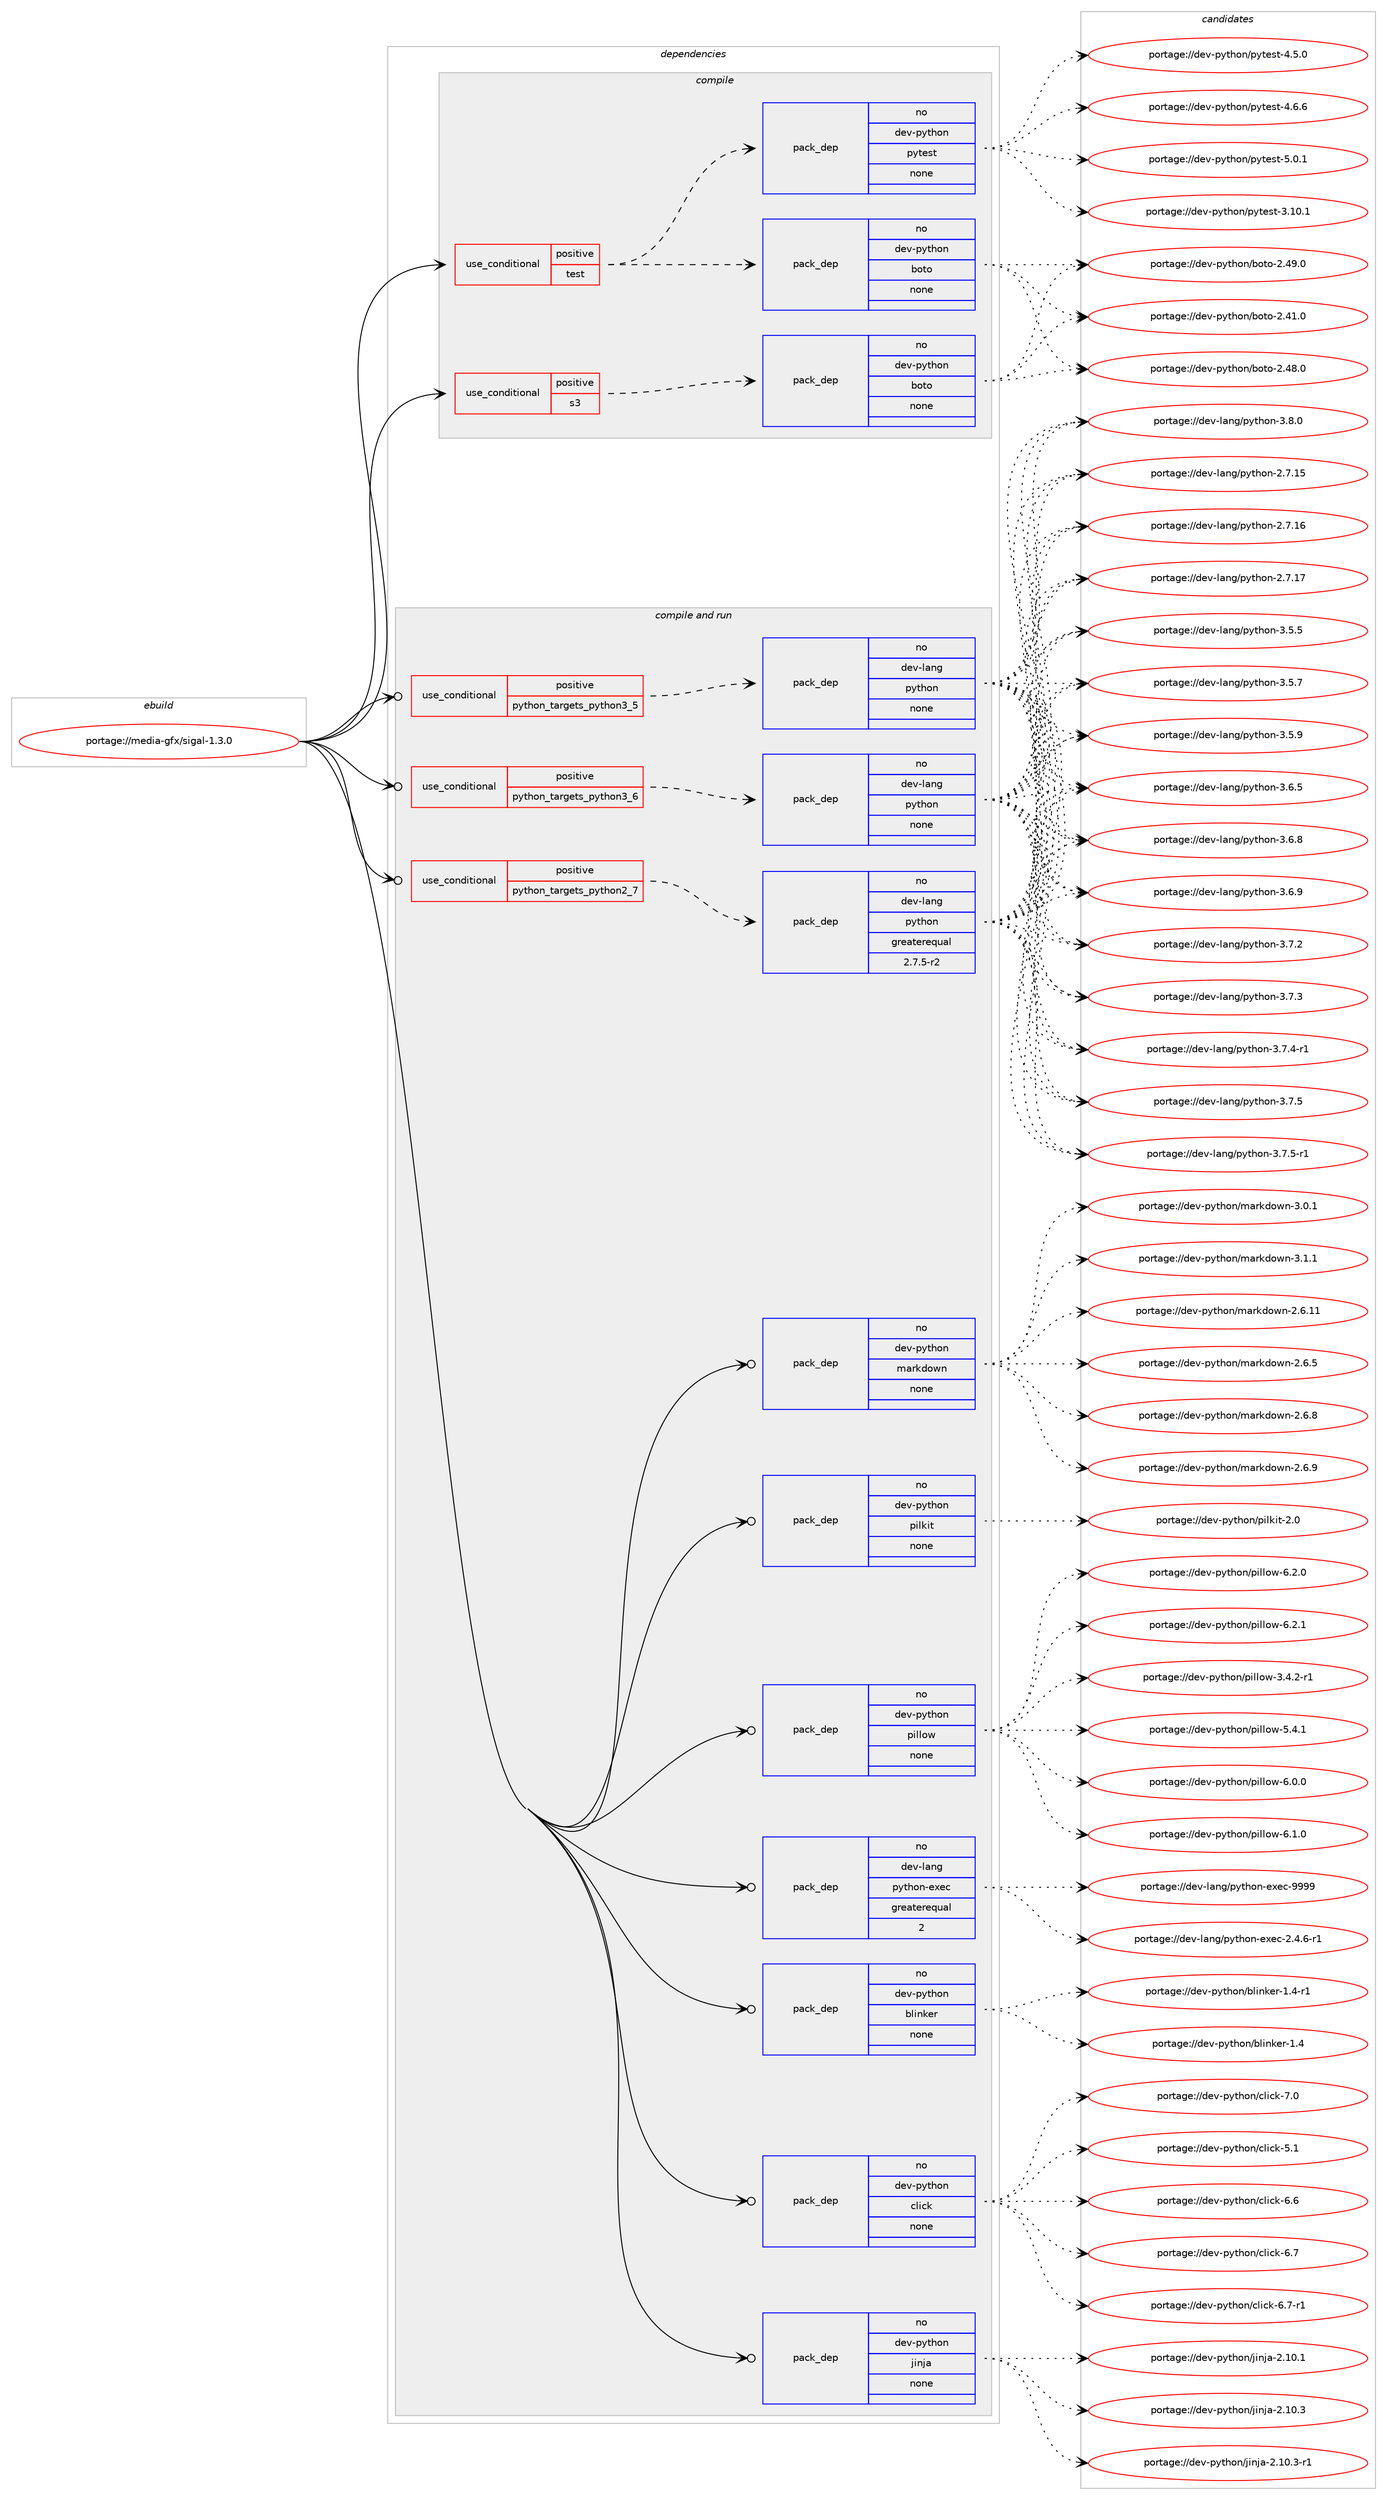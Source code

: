 digraph prolog {

# *************
# Graph options
# *************

newrank=true;
concentrate=true;
compound=true;
graph [rankdir=LR,fontname=Helvetica,fontsize=10,ranksep=1.5];#, ranksep=2.5, nodesep=0.2];
edge  [arrowhead=vee];
node  [fontname=Helvetica,fontsize=10];

# **********
# The ebuild
# **********

subgraph cluster_leftcol {
color=gray;
rank=same;
label=<<i>ebuild</i>>;
id [label="portage://media-gfx/sigal-1.3.0", color=red, width=4, href="../media-gfx/sigal-1.3.0.svg"];
}

# ****************
# The dependencies
# ****************

subgraph cluster_midcol {
color=gray;
label=<<i>dependencies</i>>;
subgraph cluster_compile {
fillcolor="#eeeeee";
style=filled;
label=<<i>compile</i>>;
subgraph cond78982 {
dependency316400 [label=<<TABLE BORDER="0" CELLBORDER="1" CELLSPACING="0" CELLPADDING="4"><TR><TD ROWSPAN="3" CELLPADDING="10">use_conditional</TD></TR><TR><TD>positive</TD></TR><TR><TD>s3</TD></TR></TABLE>>, shape=none, color=red];
subgraph pack232322 {
dependency316401 [label=<<TABLE BORDER="0" CELLBORDER="1" CELLSPACING="0" CELLPADDING="4" WIDTH="220"><TR><TD ROWSPAN="6" CELLPADDING="30">pack_dep</TD></TR><TR><TD WIDTH="110">no</TD></TR><TR><TD>dev-python</TD></TR><TR><TD>boto</TD></TR><TR><TD>none</TD></TR><TR><TD></TD></TR></TABLE>>, shape=none, color=blue];
}
dependency316400:e -> dependency316401:w [weight=20,style="dashed",arrowhead="vee"];
}
id:e -> dependency316400:w [weight=20,style="solid",arrowhead="vee"];
subgraph cond78983 {
dependency316402 [label=<<TABLE BORDER="0" CELLBORDER="1" CELLSPACING="0" CELLPADDING="4"><TR><TD ROWSPAN="3" CELLPADDING="10">use_conditional</TD></TR><TR><TD>positive</TD></TR><TR><TD>test</TD></TR></TABLE>>, shape=none, color=red];
subgraph pack232323 {
dependency316403 [label=<<TABLE BORDER="0" CELLBORDER="1" CELLSPACING="0" CELLPADDING="4" WIDTH="220"><TR><TD ROWSPAN="6" CELLPADDING="30">pack_dep</TD></TR><TR><TD WIDTH="110">no</TD></TR><TR><TD>dev-python</TD></TR><TR><TD>boto</TD></TR><TR><TD>none</TD></TR><TR><TD></TD></TR></TABLE>>, shape=none, color=blue];
}
dependency316402:e -> dependency316403:w [weight=20,style="dashed",arrowhead="vee"];
subgraph pack232324 {
dependency316404 [label=<<TABLE BORDER="0" CELLBORDER="1" CELLSPACING="0" CELLPADDING="4" WIDTH="220"><TR><TD ROWSPAN="6" CELLPADDING="30">pack_dep</TD></TR><TR><TD WIDTH="110">no</TD></TR><TR><TD>dev-python</TD></TR><TR><TD>pytest</TD></TR><TR><TD>none</TD></TR><TR><TD></TD></TR></TABLE>>, shape=none, color=blue];
}
dependency316402:e -> dependency316404:w [weight=20,style="dashed",arrowhead="vee"];
}
id:e -> dependency316402:w [weight=20,style="solid",arrowhead="vee"];
}
subgraph cluster_compileandrun {
fillcolor="#eeeeee";
style=filled;
label=<<i>compile and run</i>>;
subgraph cond78984 {
dependency316405 [label=<<TABLE BORDER="0" CELLBORDER="1" CELLSPACING="0" CELLPADDING="4"><TR><TD ROWSPAN="3" CELLPADDING="10">use_conditional</TD></TR><TR><TD>positive</TD></TR><TR><TD>python_targets_python2_7</TD></TR></TABLE>>, shape=none, color=red];
subgraph pack232325 {
dependency316406 [label=<<TABLE BORDER="0" CELLBORDER="1" CELLSPACING="0" CELLPADDING="4" WIDTH="220"><TR><TD ROWSPAN="6" CELLPADDING="30">pack_dep</TD></TR><TR><TD WIDTH="110">no</TD></TR><TR><TD>dev-lang</TD></TR><TR><TD>python</TD></TR><TR><TD>greaterequal</TD></TR><TR><TD>2.7.5-r2</TD></TR></TABLE>>, shape=none, color=blue];
}
dependency316405:e -> dependency316406:w [weight=20,style="dashed",arrowhead="vee"];
}
id:e -> dependency316405:w [weight=20,style="solid",arrowhead="odotvee"];
subgraph cond78985 {
dependency316407 [label=<<TABLE BORDER="0" CELLBORDER="1" CELLSPACING="0" CELLPADDING="4"><TR><TD ROWSPAN="3" CELLPADDING="10">use_conditional</TD></TR><TR><TD>positive</TD></TR><TR><TD>python_targets_python3_5</TD></TR></TABLE>>, shape=none, color=red];
subgraph pack232326 {
dependency316408 [label=<<TABLE BORDER="0" CELLBORDER="1" CELLSPACING="0" CELLPADDING="4" WIDTH="220"><TR><TD ROWSPAN="6" CELLPADDING="30">pack_dep</TD></TR><TR><TD WIDTH="110">no</TD></TR><TR><TD>dev-lang</TD></TR><TR><TD>python</TD></TR><TR><TD>none</TD></TR><TR><TD></TD></TR></TABLE>>, shape=none, color=blue];
}
dependency316407:e -> dependency316408:w [weight=20,style="dashed",arrowhead="vee"];
}
id:e -> dependency316407:w [weight=20,style="solid",arrowhead="odotvee"];
subgraph cond78986 {
dependency316409 [label=<<TABLE BORDER="0" CELLBORDER="1" CELLSPACING="0" CELLPADDING="4"><TR><TD ROWSPAN="3" CELLPADDING="10">use_conditional</TD></TR><TR><TD>positive</TD></TR><TR><TD>python_targets_python3_6</TD></TR></TABLE>>, shape=none, color=red];
subgraph pack232327 {
dependency316410 [label=<<TABLE BORDER="0" CELLBORDER="1" CELLSPACING="0" CELLPADDING="4" WIDTH="220"><TR><TD ROWSPAN="6" CELLPADDING="30">pack_dep</TD></TR><TR><TD WIDTH="110">no</TD></TR><TR><TD>dev-lang</TD></TR><TR><TD>python</TD></TR><TR><TD>none</TD></TR><TR><TD></TD></TR></TABLE>>, shape=none, color=blue];
}
dependency316409:e -> dependency316410:w [weight=20,style="dashed",arrowhead="vee"];
}
id:e -> dependency316409:w [weight=20,style="solid",arrowhead="odotvee"];
subgraph pack232328 {
dependency316411 [label=<<TABLE BORDER="0" CELLBORDER="1" CELLSPACING="0" CELLPADDING="4" WIDTH="220"><TR><TD ROWSPAN="6" CELLPADDING="30">pack_dep</TD></TR><TR><TD WIDTH="110">no</TD></TR><TR><TD>dev-lang</TD></TR><TR><TD>python-exec</TD></TR><TR><TD>greaterequal</TD></TR><TR><TD>2</TD></TR></TABLE>>, shape=none, color=blue];
}
id:e -> dependency316411:w [weight=20,style="solid",arrowhead="odotvee"];
subgraph pack232329 {
dependency316412 [label=<<TABLE BORDER="0" CELLBORDER="1" CELLSPACING="0" CELLPADDING="4" WIDTH="220"><TR><TD ROWSPAN="6" CELLPADDING="30">pack_dep</TD></TR><TR><TD WIDTH="110">no</TD></TR><TR><TD>dev-python</TD></TR><TR><TD>blinker</TD></TR><TR><TD>none</TD></TR><TR><TD></TD></TR></TABLE>>, shape=none, color=blue];
}
id:e -> dependency316412:w [weight=20,style="solid",arrowhead="odotvee"];
subgraph pack232330 {
dependency316413 [label=<<TABLE BORDER="0" CELLBORDER="1" CELLSPACING="0" CELLPADDING="4" WIDTH="220"><TR><TD ROWSPAN="6" CELLPADDING="30">pack_dep</TD></TR><TR><TD WIDTH="110">no</TD></TR><TR><TD>dev-python</TD></TR><TR><TD>click</TD></TR><TR><TD>none</TD></TR><TR><TD></TD></TR></TABLE>>, shape=none, color=blue];
}
id:e -> dependency316413:w [weight=20,style="solid",arrowhead="odotvee"];
subgraph pack232331 {
dependency316414 [label=<<TABLE BORDER="0" CELLBORDER="1" CELLSPACING="0" CELLPADDING="4" WIDTH="220"><TR><TD ROWSPAN="6" CELLPADDING="30">pack_dep</TD></TR><TR><TD WIDTH="110">no</TD></TR><TR><TD>dev-python</TD></TR><TR><TD>jinja</TD></TR><TR><TD>none</TD></TR><TR><TD></TD></TR></TABLE>>, shape=none, color=blue];
}
id:e -> dependency316414:w [weight=20,style="solid",arrowhead="odotvee"];
subgraph pack232332 {
dependency316415 [label=<<TABLE BORDER="0" CELLBORDER="1" CELLSPACING="0" CELLPADDING="4" WIDTH="220"><TR><TD ROWSPAN="6" CELLPADDING="30">pack_dep</TD></TR><TR><TD WIDTH="110">no</TD></TR><TR><TD>dev-python</TD></TR><TR><TD>markdown</TD></TR><TR><TD>none</TD></TR><TR><TD></TD></TR></TABLE>>, shape=none, color=blue];
}
id:e -> dependency316415:w [weight=20,style="solid",arrowhead="odotvee"];
subgraph pack232333 {
dependency316416 [label=<<TABLE BORDER="0" CELLBORDER="1" CELLSPACING="0" CELLPADDING="4" WIDTH="220"><TR><TD ROWSPAN="6" CELLPADDING="30">pack_dep</TD></TR><TR><TD WIDTH="110">no</TD></TR><TR><TD>dev-python</TD></TR><TR><TD>pilkit</TD></TR><TR><TD>none</TD></TR><TR><TD></TD></TR></TABLE>>, shape=none, color=blue];
}
id:e -> dependency316416:w [weight=20,style="solid",arrowhead="odotvee"];
subgraph pack232334 {
dependency316417 [label=<<TABLE BORDER="0" CELLBORDER="1" CELLSPACING="0" CELLPADDING="4" WIDTH="220"><TR><TD ROWSPAN="6" CELLPADDING="30">pack_dep</TD></TR><TR><TD WIDTH="110">no</TD></TR><TR><TD>dev-python</TD></TR><TR><TD>pillow</TD></TR><TR><TD>none</TD></TR><TR><TD></TD></TR></TABLE>>, shape=none, color=blue];
}
id:e -> dependency316417:w [weight=20,style="solid",arrowhead="odotvee"];
}
subgraph cluster_run {
fillcolor="#eeeeee";
style=filled;
label=<<i>run</i>>;
}
}

# **************
# The candidates
# **************

subgraph cluster_choices {
rank=same;
color=gray;
label=<<i>candidates</i>>;

subgraph choice232322 {
color=black;
nodesep=1;
choiceportage10010111845112121116104111110479811111611145504652494648 [label="portage://dev-python/boto-2.41.0", color=red, width=4,href="../dev-python/boto-2.41.0.svg"];
choiceportage10010111845112121116104111110479811111611145504652564648 [label="portage://dev-python/boto-2.48.0", color=red, width=4,href="../dev-python/boto-2.48.0.svg"];
choiceportage10010111845112121116104111110479811111611145504652574648 [label="portage://dev-python/boto-2.49.0", color=red, width=4,href="../dev-python/boto-2.49.0.svg"];
dependency316401:e -> choiceportage10010111845112121116104111110479811111611145504652494648:w [style=dotted,weight="100"];
dependency316401:e -> choiceportage10010111845112121116104111110479811111611145504652564648:w [style=dotted,weight="100"];
dependency316401:e -> choiceportage10010111845112121116104111110479811111611145504652574648:w [style=dotted,weight="100"];
}
subgraph choice232323 {
color=black;
nodesep=1;
choiceportage10010111845112121116104111110479811111611145504652494648 [label="portage://dev-python/boto-2.41.0", color=red, width=4,href="../dev-python/boto-2.41.0.svg"];
choiceportage10010111845112121116104111110479811111611145504652564648 [label="portage://dev-python/boto-2.48.0", color=red, width=4,href="../dev-python/boto-2.48.0.svg"];
choiceportage10010111845112121116104111110479811111611145504652574648 [label="portage://dev-python/boto-2.49.0", color=red, width=4,href="../dev-python/boto-2.49.0.svg"];
dependency316403:e -> choiceportage10010111845112121116104111110479811111611145504652494648:w [style=dotted,weight="100"];
dependency316403:e -> choiceportage10010111845112121116104111110479811111611145504652564648:w [style=dotted,weight="100"];
dependency316403:e -> choiceportage10010111845112121116104111110479811111611145504652574648:w [style=dotted,weight="100"];
}
subgraph choice232324 {
color=black;
nodesep=1;
choiceportage100101118451121211161041111104711212111610111511645514649484649 [label="portage://dev-python/pytest-3.10.1", color=red, width=4,href="../dev-python/pytest-3.10.1.svg"];
choiceportage1001011184511212111610411111047112121116101115116455246534648 [label="portage://dev-python/pytest-4.5.0", color=red, width=4,href="../dev-python/pytest-4.5.0.svg"];
choiceportage1001011184511212111610411111047112121116101115116455246544654 [label="portage://dev-python/pytest-4.6.6", color=red, width=4,href="../dev-python/pytest-4.6.6.svg"];
choiceportage1001011184511212111610411111047112121116101115116455346484649 [label="portage://dev-python/pytest-5.0.1", color=red, width=4,href="../dev-python/pytest-5.0.1.svg"];
dependency316404:e -> choiceportage100101118451121211161041111104711212111610111511645514649484649:w [style=dotted,weight="100"];
dependency316404:e -> choiceportage1001011184511212111610411111047112121116101115116455246534648:w [style=dotted,weight="100"];
dependency316404:e -> choiceportage1001011184511212111610411111047112121116101115116455246544654:w [style=dotted,weight="100"];
dependency316404:e -> choiceportage1001011184511212111610411111047112121116101115116455346484649:w [style=dotted,weight="100"];
}
subgraph choice232325 {
color=black;
nodesep=1;
choiceportage10010111845108971101034711212111610411111045504655464953 [label="portage://dev-lang/python-2.7.15", color=red, width=4,href="../dev-lang/python-2.7.15.svg"];
choiceportage10010111845108971101034711212111610411111045504655464954 [label="portage://dev-lang/python-2.7.16", color=red, width=4,href="../dev-lang/python-2.7.16.svg"];
choiceportage10010111845108971101034711212111610411111045504655464955 [label="portage://dev-lang/python-2.7.17", color=red, width=4,href="../dev-lang/python-2.7.17.svg"];
choiceportage100101118451089711010347112121116104111110455146534653 [label="portage://dev-lang/python-3.5.5", color=red, width=4,href="../dev-lang/python-3.5.5.svg"];
choiceportage100101118451089711010347112121116104111110455146534655 [label="portage://dev-lang/python-3.5.7", color=red, width=4,href="../dev-lang/python-3.5.7.svg"];
choiceportage100101118451089711010347112121116104111110455146534657 [label="portage://dev-lang/python-3.5.9", color=red, width=4,href="../dev-lang/python-3.5.9.svg"];
choiceportage100101118451089711010347112121116104111110455146544653 [label="portage://dev-lang/python-3.6.5", color=red, width=4,href="../dev-lang/python-3.6.5.svg"];
choiceportage100101118451089711010347112121116104111110455146544656 [label="portage://dev-lang/python-3.6.8", color=red, width=4,href="../dev-lang/python-3.6.8.svg"];
choiceportage100101118451089711010347112121116104111110455146544657 [label="portage://dev-lang/python-3.6.9", color=red, width=4,href="../dev-lang/python-3.6.9.svg"];
choiceportage100101118451089711010347112121116104111110455146554650 [label="portage://dev-lang/python-3.7.2", color=red, width=4,href="../dev-lang/python-3.7.2.svg"];
choiceportage100101118451089711010347112121116104111110455146554651 [label="portage://dev-lang/python-3.7.3", color=red, width=4,href="../dev-lang/python-3.7.3.svg"];
choiceportage1001011184510897110103471121211161041111104551465546524511449 [label="portage://dev-lang/python-3.7.4-r1", color=red, width=4,href="../dev-lang/python-3.7.4-r1.svg"];
choiceportage100101118451089711010347112121116104111110455146554653 [label="portage://dev-lang/python-3.7.5", color=red, width=4,href="../dev-lang/python-3.7.5.svg"];
choiceportage1001011184510897110103471121211161041111104551465546534511449 [label="portage://dev-lang/python-3.7.5-r1", color=red, width=4,href="../dev-lang/python-3.7.5-r1.svg"];
choiceportage100101118451089711010347112121116104111110455146564648 [label="portage://dev-lang/python-3.8.0", color=red, width=4,href="../dev-lang/python-3.8.0.svg"];
dependency316406:e -> choiceportage10010111845108971101034711212111610411111045504655464953:w [style=dotted,weight="100"];
dependency316406:e -> choiceportage10010111845108971101034711212111610411111045504655464954:w [style=dotted,weight="100"];
dependency316406:e -> choiceportage10010111845108971101034711212111610411111045504655464955:w [style=dotted,weight="100"];
dependency316406:e -> choiceportage100101118451089711010347112121116104111110455146534653:w [style=dotted,weight="100"];
dependency316406:e -> choiceportage100101118451089711010347112121116104111110455146534655:w [style=dotted,weight="100"];
dependency316406:e -> choiceportage100101118451089711010347112121116104111110455146534657:w [style=dotted,weight="100"];
dependency316406:e -> choiceportage100101118451089711010347112121116104111110455146544653:w [style=dotted,weight="100"];
dependency316406:e -> choiceportage100101118451089711010347112121116104111110455146544656:w [style=dotted,weight="100"];
dependency316406:e -> choiceportage100101118451089711010347112121116104111110455146544657:w [style=dotted,weight="100"];
dependency316406:e -> choiceportage100101118451089711010347112121116104111110455146554650:w [style=dotted,weight="100"];
dependency316406:e -> choiceportage100101118451089711010347112121116104111110455146554651:w [style=dotted,weight="100"];
dependency316406:e -> choiceportage1001011184510897110103471121211161041111104551465546524511449:w [style=dotted,weight="100"];
dependency316406:e -> choiceportage100101118451089711010347112121116104111110455146554653:w [style=dotted,weight="100"];
dependency316406:e -> choiceportage1001011184510897110103471121211161041111104551465546534511449:w [style=dotted,weight="100"];
dependency316406:e -> choiceportage100101118451089711010347112121116104111110455146564648:w [style=dotted,weight="100"];
}
subgraph choice232326 {
color=black;
nodesep=1;
choiceportage10010111845108971101034711212111610411111045504655464953 [label="portage://dev-lang/python-2.7.15", color=red, width=4,href="../dev-lang/python-2.7.15.svg"];
choiceportage10010111845108971101034711212111610411111045504655464954 [label="portage://dev-lang/python-2.7.16", color=red, width=4,href="../dev-lang/python-2.7.16.svg"];
choiceportage10010111845108971101034711212111610411111045504655464955 [label="portage://dev-lang/python-2.7.17", color=red, width=4,href="../dev-lang/python-2.7.17.svg"];
choiceportage100101118451089711010347112121116104111110455146534653 [label="portage://dev-lang/python-3.5.5", color=red, width=4,href="../dev-lang/python-3.5.5.svg"];
choiceportage100101118451089711010347112121116104111110455146534655 [label="portage://dev-lang/python-3.5.7", color=red, width=4,href="../dev-lang/python-3.5.7.svg"];
choiceportage100101118451089711010347112121116104111110455146534657 [label="portage://dev-lang/python-3.5.9", color=red, width=4,href="../dev-lang/python-3.5.9.svg"];
choiceportage100101118451089711010347112121116104111110455146544653 [label="portage://dev-lang/python-3.6.5", color=red, width=4,href="../dev-lang/python-3.6.5.svg"];
choiceportage100101118451089711010347112121116104111110455146544656 [label="portage://dev-lang/python-3.6.8", color=red, width=4,href="../dev-lang/python-3.6.8.svg"];
choiceportage100101118451089711010347112121116104111110455146544657 [label="portage://dev-lang/python-3.6.9", color=red, width=4,href="../dev-lang/python-3.6.9.svg"];
choiceportage100101118451089711010347112121116104111110455146554650 [label="portage://dev-lang/python-3.7.2", color=red, width=4,href="../dev-lang/python-3.7.2.svg"];
choiceportage100101118451089711010347112121116104111110455146554651 [label="portage://dev-lang/python-3.7.3", color=red, width=4,href="../dev-lang/python-3.7.3.svg"];
choiceportage1001011184510897110103471121211161041111104551465546524511449 [label="portage://dev-lang/python-3.7.4-r1", color=red, width=4,href="../dev-lang/python-3.7.4-r1.svg"];
choiceportage100101118451089711010347112121116104111110455146554653 [label="portage://dev-lang/python-3.7.5", color=red, width=4,href="../dev-lang/python-3.7.5.svg"];
choiceportage1001011184510897110103471121211161041111104551465546534511449 [label="portage://dev-lang/python-3.7.5-r1", color=red, width=4,href="../dev-lang/python-3.7.5-r1.svg"];
choiceportage100101118451089711010347112121116104111110455146564648 [label="portage://dev-lang/python-3.8.0", color=red, width=4,href="../dev-lang/python-3.8.0.svg"];
dependency316408:e -> choiceportage10010111845108971101034711212111610411111045504655464953:w [style=dotted,weight="100"];
dependency316408:e -> choiceportage10010111845108971101034711212111610411111045504655464954:w [style=dotted,weight="100"];
dependency316408:e -> choiceportage10010111845108971101034711212111610411111045504655464955:w [style=dotted,weight="100"];
dependency316408:e -> choiceportage100101118451089711010347112121116104111110455146534653:w [style=dotted,weight="100"];
dependency316408:e -> choiceportage100101118451089711010347112121116104111110455146534655:w [style=dotted,weight="100"];
dependency316408:e -> choiceportage100101118451089711010347112121116104111110455146534657:w [style=dotted,weight="100"];
dependency316408:e -> choiceportage100101118451089711010347112121116104111110455146544653:w [style=dotted,weight="100"];
dependency316408:e -> choiceportage100101118451089711010347112121116104111110455146544656:w [style=dotted,weight="100"];
dependency316408:e -> choiceportage100101118451089711010347112121116104111110455146544657:w [style=dotted,weight="100"];
dependency316408:e -> choiceportage100101118451089711010347112121116104111110455146554650:w [style=dotted,weight="100"];
dependency316408:e -> choiceportage100101118451089711010347112121116104111110455146554651:w [style=dotted,weight="100"];
dependency316408:e -> choiceportage1001011184510897110103471121211161041111104551465546524511449:w [style=dotted,weight="100"];
dependency316408:e -> choiceportage100101118451089711010347112121116104111110455146554653:w [style=dotted,weight="100"];
dependency316408:e -> choiceportage1001011184510897110103471121211161041111104551465546534511449:w [style=dotted,weight="100"];
dependency316408:e -> choiceportage100101118451089711010347112121116104111110455146564648:w [style=dotted,weight="100"];
}
subgraph choice232327 {
color=black;
nodesep=1;
choiceportage10010111845108971101034711212111610411111045504655464953 [label="portage://dev-lang/python-2.7.15", color=red, width=4,href="../dev-lang/python-2.7.15.svg"];
choiceportage10010111845108971101034711212111610411111045504655464954 [label="portage://dev-lang/python-2.7.16", color=red, width=4,href="../dev-lang/python-2.7.16.svg"];
choiceportage10010111845108971101034711212111610411111045504655464955 [label="portage://dev-lang/python-2.7.17", color=red, width=4,href="../dev-lang/python-2.7.17.svg"];
choiceportage100101118451089711010347112121116104111110455146534653 [label="portage://dev-lang/python-3.5.5", color=red, width=4,href="../dev-lang/python-3.5.5.svg"];
choiceportage100101118451089711010347112121116104111110455146534655 [label="portage://dev-lang/python-3.5.7", color=red, width=4,href="../dev-lang/python-3.5.7.svg"];
choiceportage100101118451089711010347112121116104111110455146534657 [label="portage://dev-lang/python-3.5.9", color=red, width=4,href="../dev-lang/python-3.5.9.svg"];
choiceportage100101118451089711010347112121116104111110455146544653 [label="portage://dev-lang/python-3.6.5", color=red, width=4,href="../dev-lang/python-3.6.5.svg"];
choiceportage100101118451089711010347112121116104111110455146544656 [label="portage://dev-lang/python-3.6.8", color=red, width=4,href="../dev-lang/python-3.6.8.svg"];
choiceportage100101118451089711010347112121116104111110455146544657 [label="portage://dev-lang/python-3.6.9", color=red, width=4,href="../dev-lang/python-3.6.9.svg"];
choiceportage100101118451089711010347112121116104111110455146554650 [label="portage://dev-lang/python-3.7.2", color=red, width=4,href="../dev-lang/python-3.7.2.svg"];
choiceportage100101118451089711010347112121116104111110455146554651 [label="portage://dev-lang/python-3.7.3", color=red, width=4,href="../dev-lang/python-3.7.3.svg"];
choiceportage1001011184510897110103471121211161041111104551465546524511449 [label="portage://dev-lang/python-3.7.4-r1", color=red, width=4,href="../dev-lang/python-3.7.4-r1.svg"];
choiceportage100101118451089711010347112121116104111110455146554653 [label="portage://dev-lang/python-3.7.5", color=red, width=4,href="../dev-lang/python-3.7.5.svg"];
choiceportage1001011184510897110103471121211161041111104551465546534511449 [label="portage://dev-lang/python-3.7.5-r1", color=red, width=4,href="../dev-lang/python-3.7.5-r1.svg"];
choiceportage100101118451089711010347112121116104111110455146564648 [label="portage://dev-lang/python-3.8.0", color=red, width=4,href="../dev-lang/python-3.8.0.svg"];
dependency316410:e -> choiceportage10010111845108971101034711212111610411111045504655464953:w [style=dotted,weight="100"];
dependency316410:e -> choiceportage10010111845108971101034711212111610411111045504655464954:w [style=dotted,weight="100"];
dependency316410:e -> choiceportage10010111845108971101034711212111610411111045504655464955:w [style=dotted,weight="100"];
dependency316410:e -> choiceportage100101118451089711010347112121116104111110455146534653:w [style=dotted,weight="100"];
dependency316410:e -> choiceportage100101118451089711010347112121116104111110455146534655:w [style=dotted,weight="100"];
dependency316410:e -> choiceportage100101118451089711010347112121116104111110455146534657:w [style=dotted,weight="100"];
dependency316410:e -> choiceportage100101118451089711010347112121116104111110455146544653:w [style=dotted,weight="100"];
dependency316410:e -> choiceportage100101118451089711010347112121116104111110455146544656:w [style=dotted,weight="100"];
dependency316410:e -> choiceportage100101118451089711010347112121116104111110455146544657:w [style=dotted,weight="100"];
dependency316410:e -> choiceportage100101118451089711010347112121116104111110455146554650:w [style=dotted,weight="100"];
dependency316410:e -> choiceportage100101118451089711010347112121116104111110455146554651:w [style=dotted,weight="100"];
dependency316410:e -> choiceportage1001011184510897110103471121211161041111104551465546524511449:w [style=dotted,weight="100"];
dependency316410:e -> choiceportage100101118451089711010347112121116104111110455146554653:w [style=dotted,weight="100"];
dependency316410:e -> choiceportage1001011184510897110103471121211161041111104551465546534511449:w [style=dotted,weight="100"];
dependency316410:e -> choiceportage100101118451089711010347112121116104111110455146564648:w [style=dotted,weight="100"];
}
subgraph choice232328 {
color=black;
nodesep=1;
choiceportage10010111845108971101034711212111610411111045101120101994550465246544511449 [label="portage://dev-lang/python-exec-2.4.6-r1", color=red, width=4,href="../dev-lang/python-exec-2.4.6-r1.svg"];
choiceportage10010111845108971101034711212111610411111045101120101994557575757 [label="portage://dev-lang/python-exec-9999", color=red, width=4,href="../dev-lang/python-exec-9999.svg"];
dependency316411:e -> choiceportage10010111845108971101034711212111610411111045101120101994550465246544511449:w [style=dotted,weight="100"];
dependency316411:e -> choiceportage10010111845108971101034711212111610411111045101120101994557575757:w [style=dotted,weight="100"];
}
subgraph choice232329 {
color=black;
nodesep=1;
choiceportage10010111845112121116104111110479810810511010710111445494652 [label="portage://dev-python/blinker-1.4", color=red, width=4,href="../dev-python/blinker-1.4.svg"];
choiceportage100101118451121211161041111104798108105110107101114454946524511449 [label="portage://dev-python/blinker-1.4-r1", color=red, width=4,href="../dev-python/blinker-1.4-r1.svg"];
dependency316412:e -> choiceportage10010111845112121116104111110479810810511010710111445494652:w [style=dotted,weight="100"];
dependency316412:e -> choiceportage100101118451121211161041111104798108105110107101114454946524511449:w [style=dotted,weight="100"];
}
subgraph choice232330 {
color=black;
nodesep=1;
choiceportage1001011184511212111610411111047991081059910745534649 [label="portage://dev-python/click-5.1", color=red, width=4,href="../dev-python/click-5.1.svg"];
choiceportage1001011184511212111610411111047991081059910745544654 [label="portage://dev-python/click-6.6", color=red, width=4,href="../dev-python/click-6.6.svg"];
choiceportage1001011184511212111610411111047991081059910745544655 [label="portage://dev-python/click-6.7", color=red, width=4,href="../dev-python/click-6.7.svg"];
choiceportage10010111845112121116104111110479910810599107455446554511449 [label="portage://dev-python/click-6.7-r1", color=red, width=4,href="../dev-python/click-6.7-r1.svg"];
choiceportage1001011184511212111610411111047991081059910745554648 [label="portage://dev-python/click-7.0", color=red, width=4,href="../dev-python/click-7.0.svg"];
dependency316413:e -> choiceportage1001011184511212111610411111047991081059910745534649:w [style=dotted,weight="100"];
dependency316413:e -> choiceportage1001011184511212111610411111047991081059910745544654:w [style=dotted,weight="100"];
dependency316413:e -> choiceportage1001011184511212111610411111047991081059910745544655:w [style=dotted,weight="100"];
dependency316413:e -> choiceportage10010111845112121116104111110479910810599107455446554511449:w [style=dotted,weight="100"];
dependency316413:e -> choiceportage1001011184511212111610411111047991081059910745554648:w [style=dotted,weight="100"];
}
subgraph choice232331 {
color=black;
nodesep=1;
choiceportage10010111845112121116104111110471061051101069745504649484649 [label="portage://dev-python/jinja-2.10.1", color=red, width=4,href="../dev-python/jinja-2.10.1.svg"];
choiceportage10010111845112121116104111110471061051101069745504649484651 [label="portage://dev-python/jinja-2.10.3", color=red, width=4,href="../dev-python/jinja-2.10.3.svg"];
choiceportage100101118451121211161041111104710610511010697455046494846514511449 [label="portage://dev-python/jinja-2.10.3-r1", color=red, width=4,href="../dev-python/jinja-2.10.3-r1.svg"];
dependency316414:e -> choiceportage10010111845112121116104111110471061051101069745504649484649:w [style=dotted,weight="100"];
dependency316414:e -> choiceportage10010111845112121116104111110471061051101069745504649484651:w [style=dotted,weight="100"];
dependency316414:e -> choiceportage100101118451121211161041111104710610511010697455046494846514511449:w [style=dotted,weight="100"];
}
subgraph choice232332 {
color=black;
nodesep=1;
choiceportage10010111845112121116104111110471099711410710011111911045504654464949 [label="portage://dev-python/markdown-2.6.11", color=red, width=4,href="../dev-python/markdown-2.6.11.svg"];
choiceportage100101118451121211161041111104710997114107100111119110455046544653 [label="portage://dev-python/markdown-2.6.5", color=red, width=4,href="../dev-python/markdown-2.6.5.svg"];
choiceportage100101118451121211161041111104710997114107100111119110455046544656 [label="portage://dev-python/markdown-2.6.8", color=red, width=4,href="../dev-python/markdown-2.6.8.svg"];
choiceportage100101118451121211161041111104710997114107100111119110455046544657 [label="portage://dev-python/markdown-2.6.9", color=red, width=4,href="../dev-python/markdown-2.6.9.svg"];
choiceportage100101118451121211161041111104710997114107100111119110455146484649 [label="portage://dev-python/markdown-3.0.1", color=red, width=4,href="../dev-python/markdown-3.0.1.svg"];
choiceportage100101118451121211161041111104710997114107100111119110455146494649 [label="portage://dev-python/markdown-3.1.1", color=red, width=4,href="../dev-python/markdown-3.1.1.svg"];
dependency316415:e -> choiceportage10010111845112121116104111110471099711410710011111911045504654464949:w [style=dotted,weight="100"];
dependency316415:e -> choiceportage100101118451121211161041111104710997114107100111119110455046544653:w [style=dotted,weight="100"];
dependency316415:e -> choiceportage100101118451121211161041111104710997114107100111119110455046544656:w [style=dotted,weight="100"];
dependency316415:e -> choiceportage100101118451121211161041111104710997114107100111119110455046544657:w [style=dotted,weight="100"];
dependency316415:e -> choiceportage100101118451121211161041111104710997114107100111119110455146484649:w [style=dotted,weight="100"];
dependency316415:e -> choiceportage100101118451121211161041111104710997114107100111119110455146494649:w [style=dotted,weight="100"];
}
subgraph choice232333 {
color=black;
nodesep=1;
choiceportage100101118451121211161041111104711210510810710511645504648 [label="portage://dev-python/pilkit-2.0", color=red, width=4,href="../dev-python/pilkit-2.0.svg"];
dependency316416:e -> choiceportage100101118451121211161041111104711210510810710511645504648:w [style=dotted,weight="100"];
}
subgraph choice232334 {
color=black;
nodesep=1;
choiceportage10010111845112121116104111110471121051081081111194551465246504511449 [label="portage://dev-python/pillow-3.4.2-r1", color=red, width=4,href="../dev-python/pillow-3.4.2-r1.svg"];
choiceportage1001011184511212111610411111047112105108108111119455346524649 [label="portage://dev-python/pillow-5.4.1", color=red, width=4,href="../dev-python/pillow-5.4.1.svg"];
choiceportage1001011184511212111610411111047112105108108111119455446484648 [label="portage://dev-python/pillow-6.0.0", color=red, width=4,href="../dev-python/pillow-6.0.0.svg"];
choiceportage1001011184511212111610411111047112105108108111119455446494648 [label="portage://dev-python/pillow-6.1.0", color=red, width=4,href="../dev-python/pillow-6.1.0.svg"];
choiceportage1001011184511212111610411111047112105108108111119455446504648 [label="portage://dev-python/pillow-6.2.0", color=red, width=4,href="../dev-python/pillow-6.2.0.svg"];
choiceportage1001011184511212111610411111047112105108108111119455446504649 [label="portage://dev-python/pillow-6.2.1", color=red, width=4,href="../dev-python/pillow-6.2.1.svg"];
dependency316417:e -> choiceportage10010111845112121116104111110471121051081081111194551465246504511449:w [style=dotted,weight="100"];
dependency316417:e -> choiceportage1001011184511212111610411111047112105108108111119455346524649:w [style=dotted,weight="100"];
dependency316417:e -> choiceportage1001011184511212111610411111047112105108108111119455446484648:w [style=dotted,weight="100"];
dependency316417:e -> choiceportage1001011184511212111610411111047112105108108111119455446494648:w [style=dotted,weight="100"];
dependency316417:e -> choiceportage1001011184511212111610411111047112105108108111119455446504648:w [style=dotted,weight="100"];
dependency316417:e -> choiceportage1001011184511212111610411111047112105108108111119455446504649:w [style=dotted,weight="100"];
}
}

}
